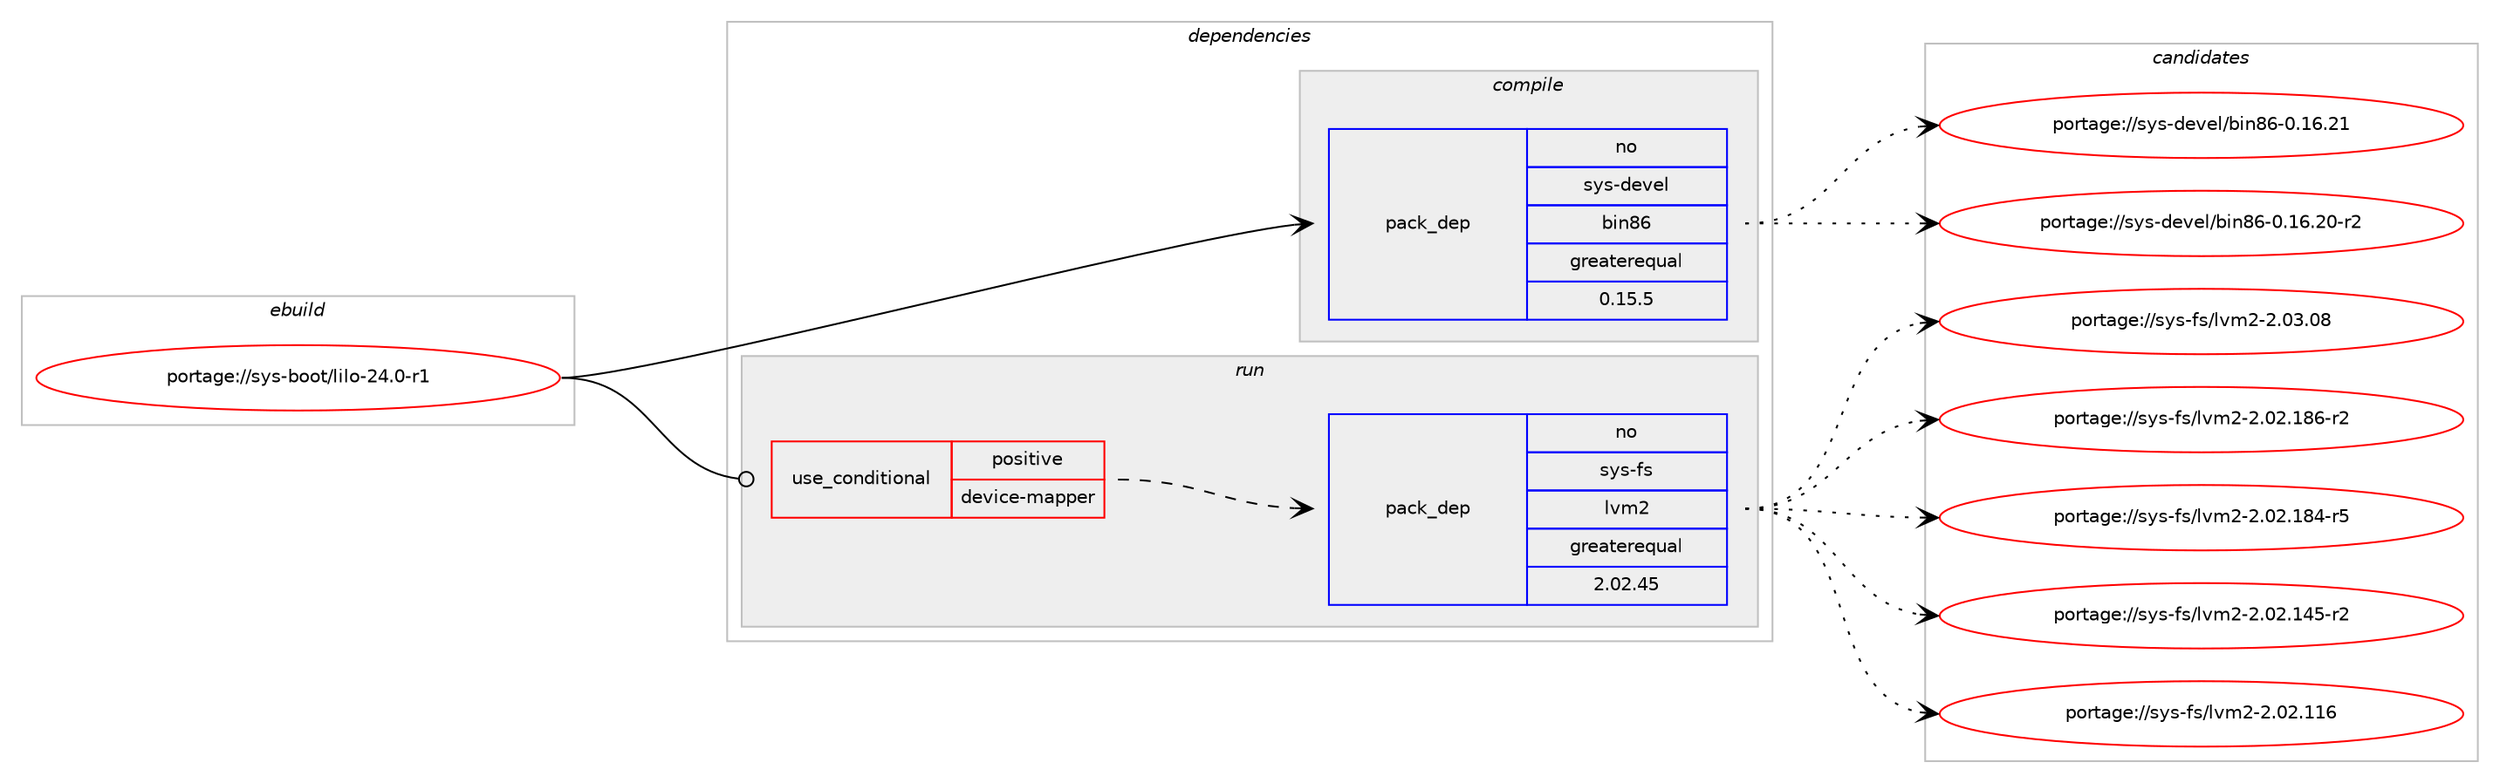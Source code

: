 digraph prolog {

# *************
# Graph options
# *************

newrank=true;
concentrate=true;
compound=true;
graph [rankdir=LR,fontname=Helvetica,fontsize=10,ranksep=1.5];#, ranksep=2.5, nodesep=0.2];
edge  [arrowhead=vee];
node  [fontname=Helvetica,fontsize=10];

# **********
# The ebuild
# **********

subgraph cluster_leftcol {
color=gray;
rank=same;
label=<<i>ebuild</i>>;
id [label="portage://sys-boot/lilo-24.0-r1", color=red, width=4, href="../sys-boot/lilo-24.0-r1.svg"];
}

# ****************
# The dependencies
# ****************

subgraph cluster_midcol {
color=gray;
label=<<i>dependencies</i>>;
subgraph cluster_compile {
fillcolor="#eeeeee";
style=filled;
label=<<i>compile</i>>;
subgraph pack39498 {
dependency51132 [label=<<TABLE BORDER="0" CELLBORDER="1" CELLSPACING="0" CELLPADDING="4" WIDTH="220"><TR><TD ROWSPAN="6" CELLPADDING="30">pack_dep</TD></TR><TR><TD WIDTH="110">no</TD></TR><TR><TD>sys-devel</TD></TR><TR><TD>bin86</TD></TR><TR><TD>greaterequal</TD></TR><TR><TD>0.15.5</TD></TR></TABLE>>, shape=none, color=blue];
}
id:e -> dependency51132:w [weight=20,style="solid",arrowhead="vee"];
}
subgraph cluster_compileandrun {
fillcolor="#eeeeee";
style=filled;
label=<<i>compile and run</i>>;
}
subgraph cluster_run {
fillcolor="#eeeeee";
style=filled;
label=<<i>run</i>>;
subgraph cond10481 {
dependency51133 [label=<<TABLE BORDER="0" CELLBORDER="1" CELLSPACING="0" CELLPADDING="4"><TR><TD ROWSPAN="3" CELLPADDING="10">use_conditional</TD></TR><TR><TD>positive</TD></TR><TR><TD>device-mapper</TD></TR></TABLE>>, shape=none, color=red];
subgraph pack39499 {
dependency51134 [label=<<TABLE BORDER="0" CELLBORDER="1" CELLSPACING="0" CELLPADDING="4" WIDTH="220"><TR><TD ROWSPAN="6" CELLPADDING="30">pack_dep</TD></TR><TR><TD WIDTH="110">no</TD></TR><TR><TD>sys-fs</TD></TR><TR><TD>lvm2</TD></TR><TR><TD>greaterequal</TD></TR><TR><TD>2.02.45</TD></TR></TABLE>>, shape=none, color=blue];
}
dependency51133:e -> dependency51134:w [weight=20,style="dashed",arrowhead="vee"];
}
id:e -> dependency51133:w [weight=20,style="solid",arrowhead="odot"];
}
}

# **************
# The candidates
# **************

subgraph cluster_choices {
rank=same;
color=gray;
label=<<i>candidates</i>>;

subgraph choice39498 {
color=black;
nodesep=1;
choice11512111545100101118101108479810511056544548464954465049 [label="portage://sys-devel/bin86-0.16.21", color=red, width=4,href="../sys-devel/bin86-0.16.21.svg"];
choice115121115451001011181011084798105110565445484649544650484511450 [label="portage://sys-devel/bin86-0.16.20-r2", color=red, width=4,href="../sys-devel/bin86-0.16.20-r2.svg"];
dependency51132:e -> choice11512111545100101118101108479810511056544548464954465049:w [style=dotted,weight="100"];
dependency51132:e -> choice115121115451001011181011084798105110565445484649544650484511450:w [style=dotted,weight="100"];
}
subgraph choice39499 {
color=black;
nodesep=1;
choice1151211154510211547108118109504550464851464856 [label="portage://sys-fs/lvm2-2.03.08", color=red, width=4,href="../sys-fs/lvm2-2.03.08.svg"];
choice1151211154510211547108118109504550464850464956544511450 [label="portage://sys-fs/lvm2-2.02.186-r2", color=red, width=4,href="../sys-fs/lvm2-2.02.186-r2.svg"];
choice1151211154510211547108118109504550464850464956524511453 [label="portage://sys-fs/lvm2-2.02.184-r5", color=red, width=4,href="../sys-fs/lvm2-2.02.184-r5.svg"];
choice1151211154510211547108118109504550464850464952534511450 [label="portage://sys-fs/lvm2-2.02.145-r2", color=red, width=4,href="../sys-fs/lvm2-2.02.145-r2.svg"];
choice115121115451021154710811810950455046485046494954 [label="portage://sys-fs/lvm2-2.02.116", color=red, width=4,href="../sys-fs/lvm2-2.02.116.svg"];
dependency51134:e -> choice1151211154510211547108118109504550464851464856:w [style=dotted,weight="100"];
dependency51134:e -> choice1151211154510211547108118109504550464850464956544511450:w [style=dotted,weight="100"];
dependency51134:e -> choice1151211154510211547108118109504550464850464956524511453:w [style=dotted,weight="100"];
dependency51134:e -> choice1151211154510211547108118109504550464850464952534511450:w [style=dotted,weight="100"];
dependency51134:e -> choice115121115451021154710811810950455046485046494954:w [style=dotted,weight="100"];
}
}

}
